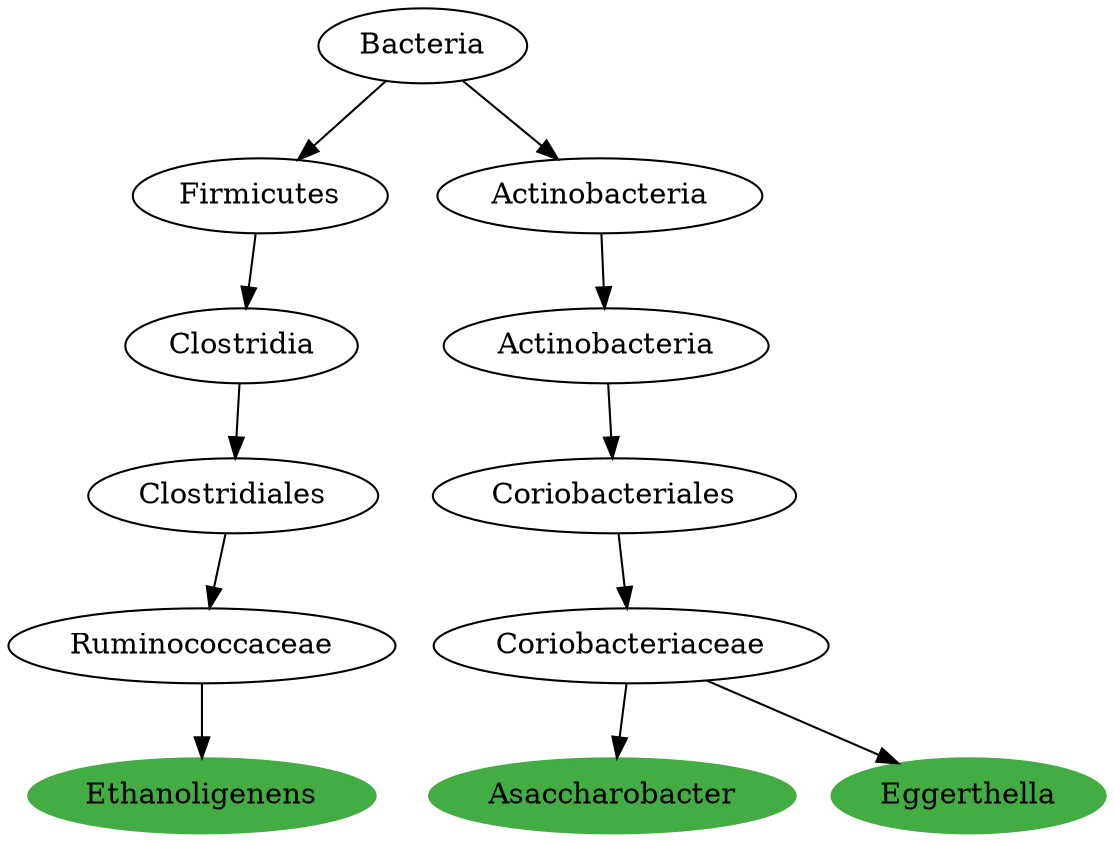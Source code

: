digraph G { 
	RuminococcaceaeEthanoligenens [label="Ethanoligenens", color="#43AC43", style=filled];
	ClostridialesRuminococcaceae [label="Ruminococcaceae"];
	RuminococcaceaeEthanoligenens [label="Ethanoligenens"];
	ClostridialesRuminococcaceae -> RuminococcaceaeEthanoligenens;
	ClostridiaClostridiales [label="Clostridiales"];
	ClostridialesRuminococcaceae [label="Ruminococcaceae"];
	ClostridiaClostridiales -> ClostridialesRuminococcaceae;
	FirmicutesClostridia [label="Clostridia"];
	ClostridiaClostridiales [label="Clostridiales"];
	FirmicutesClostridia -> ClostridiaClostridiales;
	BacteriaFirmicutes [label="Firmicutes"];
	FirmicutesClostridia [label="Clostridia"];
	BacteriaFirmicutes -> FirmicutesClostridia;
	Bacteria [label="Bacteria"];
	BacteriaFirmicutes [label="Firmicutes"];
	Bacteria -> BacteriaFirmicutes;
	CoriobacteriaceaeAsaccharobacter [label="Asaccharobacter", color="#43AC43", style=filled];
	CoriobacterialesCoriobacteriaceae [label="Coriobacteriaceae"];
	CoriobacteriaceaeAsaccharobacter [label="Asaccharobacter"];
	CoriobacterialesCoriobacteriaceae -> CoriobacteriaceaeAsaccharobacter;
	ActinobacteriaCoriobacteriales [label="Coriobacteriales"];
	CoriobacterialesCoriobacteriaceae [label="Coriobacteriaceae"];
	ActinobacteriaCoriobacteriales -> CoriobacterialesCoriobacteriaceae;
	ActinobacteriaActinobacteria [label="Actinobacteria"];
	ActinobacteriaCoriobacteriales [label="Coriobacteriales"];
	ActinobacteriaActinobacteria -> ActinobacteriaCoriobacteriales;
	BacteriaActinobacteria [label="Actinobacteria"];
	ActinobacteriaActinobacteria [label="Actinobacteria"];
	BacteriaActinobacteria -> ActinobacteriaActinobacteria;
	Bacteria [label="Bacteria"];
	BacteriaActinobacteria [label="Actinobacteria"];
	Bacteria -> BacteriaActinobacteria;
	CoriobacteriaceaeEggerthella [label="Eggerthella", color="#43AC43", style=filled];
	CoriobacterialesCoriobacteriaceae [label="Coriobacteriaceae"];
	CoriobacteriaceaeEggerthella [label="Eggerthella"];
	CoriobacterialesCoriobacteriaceae -> CoriobacteriaceaeEggerthella;

 }